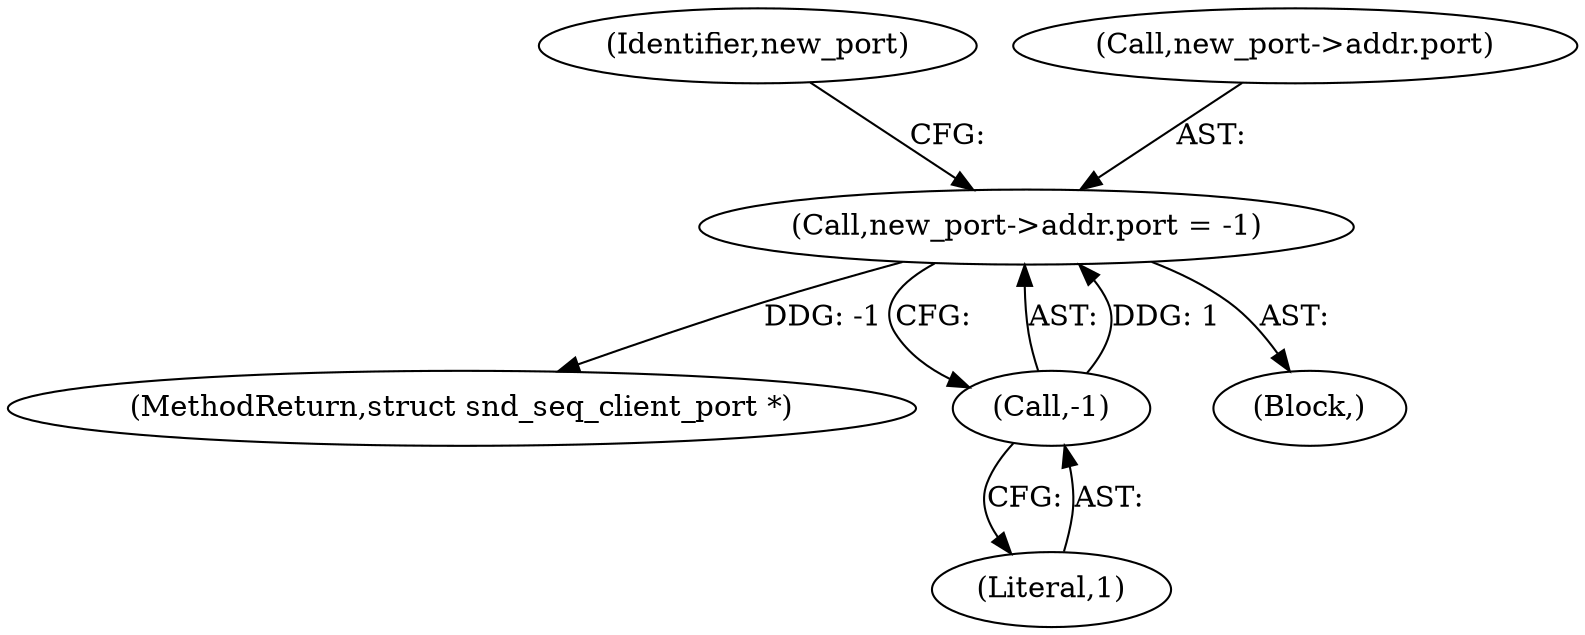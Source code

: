 digraph "0_linux_71105998845fb012937332fe2e806d443c09e026_0@pointer" {
"1000160" [label="(Call,new_port->addr.port = -1)"];
"1000166" [label="(Call,-1)"];
"1000280" [label="(MethodReturn,struct snd_seq_client_port *)"];
"1000170" [label="(Identifier,new_port)"];
"1000110" [label="(Block,)"];
"1000161" [label="(Call,new_port->addr.port)"];
"1000166" [label="(Call,-1)"];
"1000167" [label="(Literal,1)"];
"1000160" [label="(Call,new_port->addr.port = -1)"];
"1000160" -> "1000110"  [label="AST: "];
"1000160" -> "1000166"  [label="CFG: "];
"1000161" -> "1000160"  [label="AST: "];
"1000166" -> "1000160"  [label="AST: "];
"1000170" -> "1000160"  [label="CFG: "];
"1000160" -> "1000280"  [label="DDG: -1"];
"1000166" -> "1000160"  [label="DDG: 1"];
"1000166" -> "1000167"  [label="CFG: "];
"1000167" -> "1000166"  [label="AST: "];
}
